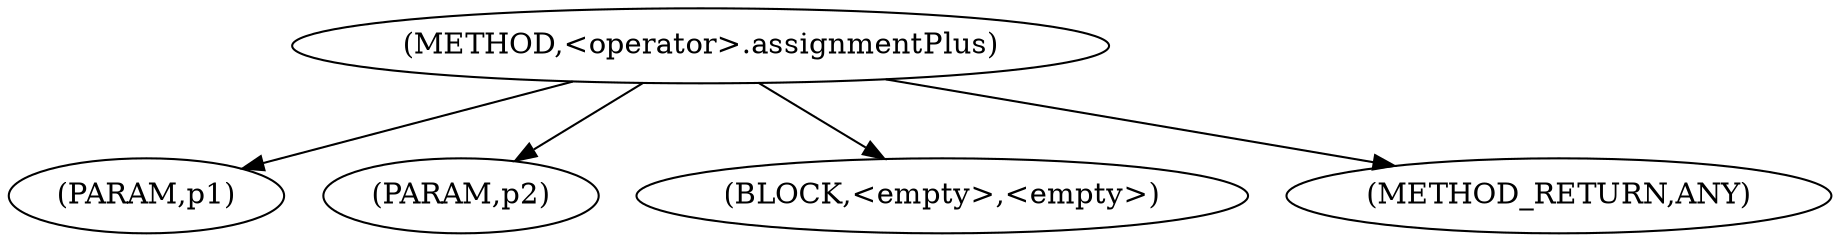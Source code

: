 digraph "&lt;operator&gt;.assignmentPlus" {  
"85" [label = <(METHOD,&lt;operator&gt;.assignmentPlus)> ]
"86" [label = <(PARAM,p1)> ]
"87" [label = <(PARAM,p2)> ]
"88" [label = <(BLOCK,&lt;empty&gt;,&lt;empty&gt;)> ]
"89" [label = <(METHOD_RETURN,ANY)> ]
  "85" -> "86" 
  "85" -> "88" 
  "85" -> "87" 
  "85" -> "89" 
}
